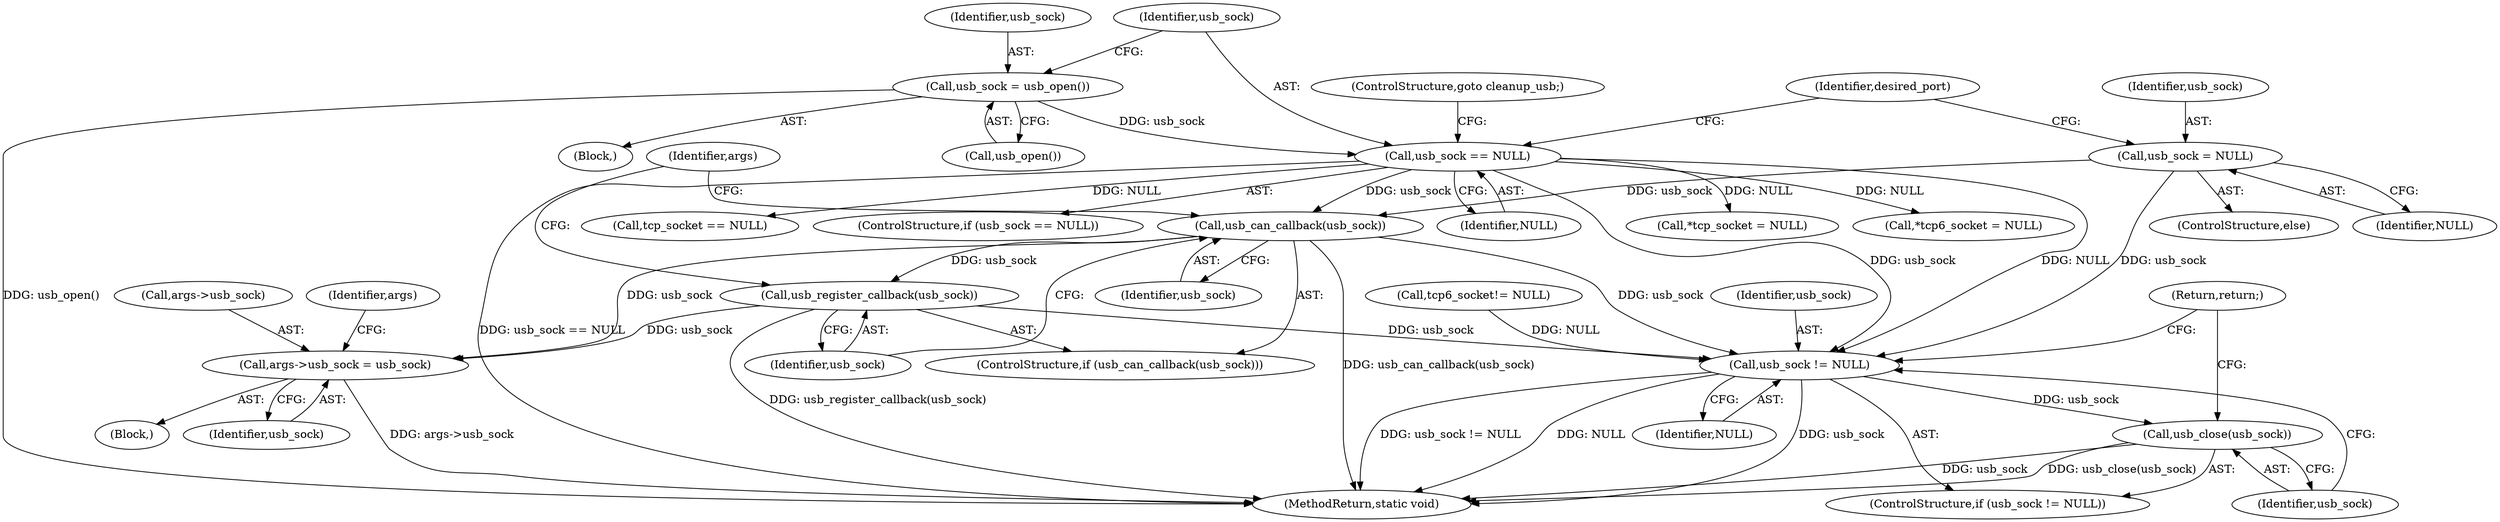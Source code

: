 digraph "0_ippusbxd_46844402bca7a38fc224483ba6f0a93c4613203f@pointer" {
"1000247" [label="(Call,usb_can_callback(usb_sock))"];
"1000116" [label="(Call,usb_sock == NULL)"];
"1000112" [label="(Call,usb_sock = usb_open())"];
"1000121" [label="(Call,usb_sock = NULL)"];
"1000249" [label="(Call,usb_register_callback(usb_sock))"];
"1000269" [label="(Call,args->usb_sock = usb_sock)"];
"1000345" [label="(Call,usb_sock != NULL)"];
"1000348" [label="(Call,usb_close(usb_sock))"];
"1000347" [label="(Identifier,NULL)"];
"1000120" [label="(ControlStructure,else)"];
"1000351" [label="(MethodReturn,static void)"];
"1000252" [label="(Block,)"];
"1000250" [label="(Identifier,usb_sock)"];
"1000121" [label="(Call,usb_sock = NULL)"];
"1000126" [label="(Identifier,desired_port)"];
"1000273" [label="(Identifier,usb_sock)"];
"1000349" [label="(Identifier,usb_sock)"];
"1000122" [label="(Identifier,usb_sock)"];
"1000276" [label="(Identifier,args)"];
"1000118" [label="(Identifier,NULL)"];
"1000175" [label="(Call,tcp_socket == NULL)"];
"1000269" [label="(Call,args->usb_sock = usb_sock)"];
"1000119" [label="(ControlStructure,goto cleanup_usb;)"];
"1000112" [label="(Call,usb_sock = usb_open())"];
"1000270" [label="(Call,args->usb_sock)"];
"1000114" [label="(Call,usb_open())"];
"1000255" [label="(Identifier,args)"];
"1000115" [label="(ControlStructure,if (usb_sock == NULL))"];
"1000249" [label="(Call,usb_register_callback(usb_sock))"];
"1000131" [label="(Call,*tcp_socket = NULL)"];
"1000350" [label="(Return,return;)"];
"1000247" [label="(Call,usb_can_callback(usb_sock))"];
"1000345" [label="(Call,usb_sock != NULL)"];
"1000116" [label="(Call,usb_sock == NULL)"];
"1000123" [label="(Identifier,NULL)"];
"1000338" [label="(Call,tcp6_socket!= NULL)"];
"1000111" [label="(Block,)"];
"1000113" [label="(Identifier,usb_sock)"];
"1000346" [label="(Identifier,usb_sock)"];
"1000246" [label="(ControlStructure,if (usb_can_callback(usb_sock)))"];
"1000344" [label="(ControlStructure,if (usb_sock != NULL))"];
"1000348" [label="(Call,usb_close(usb_sock))"];
"1000135" [label="(Call,*tcp6_socket = NULL)"];
"1000117" [label="(Identifier,usb_sock)"];
"1000248" [label="(Identifier,usb_sock)"];
"1000247" -> "1000246"  [label="AST: "];
"1000247" -> "1000248"  [label="CFG: "];
"1000248" -> "1000247"  [label="AST: "];
"1000250" -> "1000247"  [label="CFG: "];
"1000255" -> "1000247"  [label="CFG: "];
"1000247" -> "1000351"  [label="DDG: usb_can_callback(usb_sock)"];
"1000116" -> "1000247"  [label="DDG: usb_sock"];
"1000121" -> "1000247"  [label="DDG: usb_sock"];
"1000247" -> "1000249"  [label="DDG: usb_sock"];
"1000247" -> "1000269"  [label="DDG: usb_sock"];
"1000247" -> "1000345"  [label="DDG: usb_sock"];
"1000116" -> "1000115"  [label="AST: "];
"1000116" -> "1000118"  [label="CFG: "];
"1000117" -> "1000116"  [label="AST: "];
"1000118" -> "1000116"  [label="AST: "];
"1000119" -> "1000116"  [label="CFG: "];
"1000126" -> "1000116"  [label="CFG: "];
"1000116" -> "1000351"  [label="DDG: usb_sock == NULL"];
"1000112" -> "1000116"  [label="DDG: usb_sock"];
"1000116" -> "1000131"  [label="DDG: NULL"];
"1000116" -> "1000135"  [label="DDG: NULL"];
"1000116" -> "1000175"  [label="DDG: NULL"];
"1000116" -> "1000345"  [label="DDG: usb_sock"];
"1000116" -> "1000345"  [label="DDG: NULL"];
"1000112" -> "1000111"  [label="AST: "];
"1000112" -> "1000114"  [label="CFG: "];
"1000113" -> "1000112"  [label="AST: "];
"1000114" -> "1000112"  [label="AST: "];
"1000117" -> "1000112"  [label="CFG: "];
"1000112" -> "1000351"  [label="DDG: usb_open()"];
"1000121" -> "1000120"  [label="AST: "];
"1000121" -> "1000123"  [label="CFG: "];
"1000122" -> "1000121"  [label="AST: "];
"1000123" -> "1000121"  [label="AST: "];
"1000126" -> "1000121"  [label="CFG: "];
"1000121" -> "1000345"  [label="DDG: usb_sock"];
"1000249" -> "1000246"  [label="AST: "];
"1000249" -> "1000250"  [label="CFG: "];
"1000250" -> "1000249"  [label="AST: "];
"1000255" -> "1000249"  [label="CFG: "];
"1000249" -> "1000351"  [label="DDG: usb_register_callback(usb_sock)"];
"1000249" -> "1000269"  [label="DDG: usb_sock"];
"1000249" -> "1000345"  [label="DDG: usb_sock"];
"1000269" -> "1000252"  [label="AST: "];
"1000269" -> "1000273"  [label="CFG: "];
"1000270" -> "1000269"  [label="AST: "];
"1000273" -> "1000269"  [label="AST: "];
"1000276" -> "1000269"  [label="CFG: "];
"1000269" -> "1000351"  [label="DDG: args->usb_sock"];
"1000345" -> "1000344"  [label="AST: "];
"1000345" -> "1000347"  [label="CFG: "];
"1000346" -> "1000345"  [label="AST: "];
"1000347" -> "1000345"  [label="AST: "];
"1000349" -> "1000345"  [label="CFG: "];
"1000350" -> "1000345"  [label="CFG: "];
"1000345" -> "1000351"  [label="DDG: NULL"];
"1000345" -> "1000351"  [label="DDG: usb_sock"];
"1000345" -> "1000351"  [label="DDG: usb_sock != NULL"];
"1000338" -> "1000345"  [label="DDG: NULL"];
"1000345" -> "1000348"  [label="DDG: usb_sock"];
"1000348" -> "1000344"  [label="AST: "];
"1000348" -> "1000349"  [label="CFG: "];
"1000349" -> "1000348"  [label="AST: "];
"1000350" -> "1000348"  [label="CFG: "];
"1000348" -> "1000351"  [label="DDG: usb_sock"];
"1000348" -> "1000351"  [label="DDG: usb_close(usb_sock)"];
}
